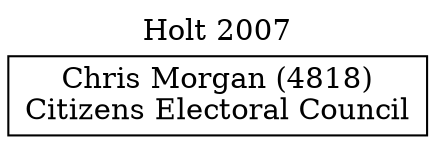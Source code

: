 // House preference flow
digraph "Chris Morgan (4818)_Holt_2007" {
	graph [label="Holt 2007" labelloc=t mclimit=10]
	node [shape=box]
	"Chris Morgan (4818)" [label="Chris Morgan (4818)
Citizens Electoral Council"]
}

